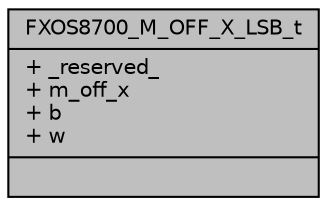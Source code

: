 digraph "FXOS8700_M_OFF_X_LSB_t"
{
  edge [fontname="Helvetica",fontsize="10",labelfontname="Helvetica",labelfontsize="10"];
  node [fontname="Helvetica",fontsize="10",shape=record];
  Node1 [label="{FXOS8700_M_OFF_X_LSB_t\n|+ _reserved_\l+ m_off_x\l+ b\l+ w\l|}",height=0.2,width=0.4,color="black", fillcolor="grey75", style="filled", fontcolor="black"];
}

